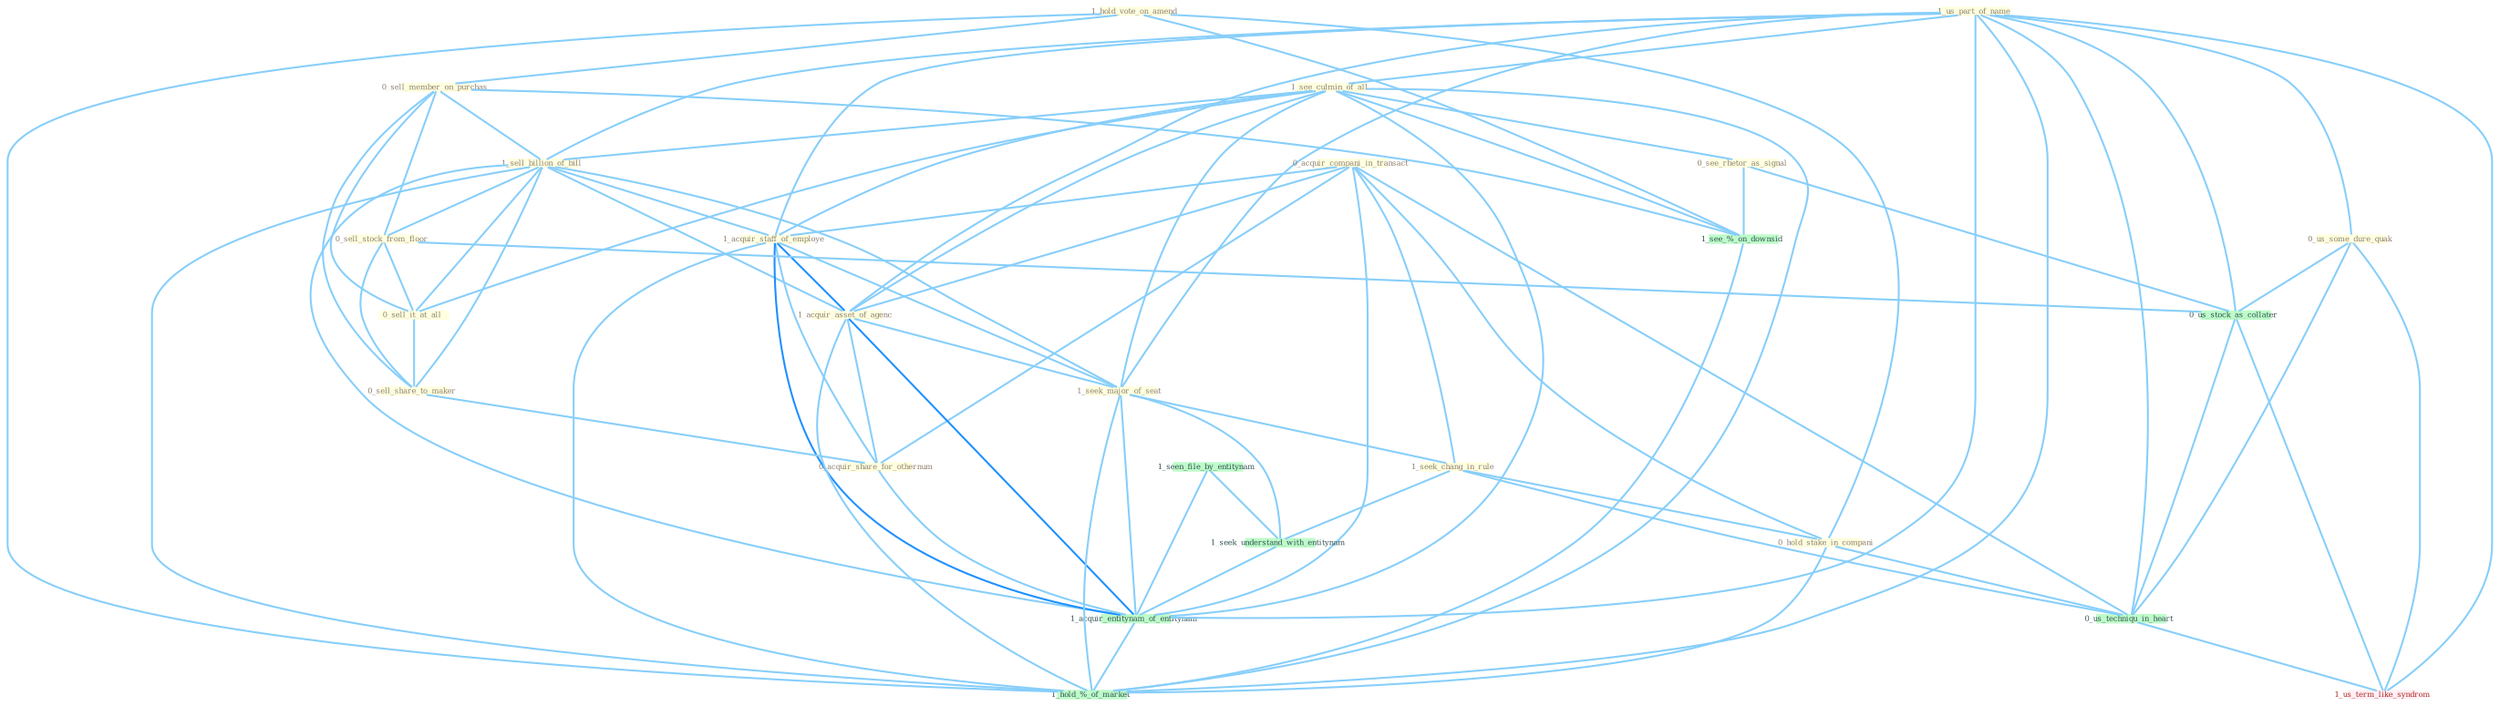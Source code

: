 Graph G{ 
    node
    [shape=polygon,style=filled,width=.5,height=.06,color="#BDFCC9",fixedsize=true,fontsize=4,
    fontcolor="#2f4f4f"];
    {node
    [color="#ffffe0", fontcolor="#8b7d6b"] "1_us_part_of_name " "1_see_culmin_of_all " "1_hold_vote_on_amend " "0_sell_member_on_purchas " "1_sell_billion_of_bill " "0_see_rhetor_as_signal " "0_acquir_compani_in_transact " "0_us_some_dure_quak " "1_acquir_staff_of_employe " "0_sell_stock_from_floor " "0_sell_it_at_all " "0_sell_share_to_maker " "1_acquir_asset_of_agenc " "1_seek_major_of_seat " "1_seek_chang_in_rule " "0_acquir_share_for_othernum " "0_hold_stake_in_compani "}
{node [color="#fff0f5", fontcolor="#b22222"] "1_us_term_like_syndrom "}
edge [color="#B0E2FF"];

	"1_us_part_of_name " -- "1_see_culmin_of_all " [w="1", color="#87cefa" ];
	"1_us_part_of_name " -- "1_sell_billion_of_bill " [w="1", color="#87cefa" ];
	"1_us_part_of_name " -- "0_us_some_dure_quak " [w="1", color="#87cefa" ];
	"1_us_part_of_name " -- "1_acquir_staff_of_employe " [w="1", color="#87cefa" ];
	"1_us_part_of_name " -- "1_acquir_asset_of_agenc " [w="1", color="#87cefa" ];
	"1_us_part_of_name " -- "1_seek_major_of_seat " [w="1", color="#87cefa" ];
	"1_us_part_of_name " -- "0_us_stock_as_collater " [w="1", color="#87cefa" ];
	"1_us_part_of_name " -- "1_acquir_entitynam_of_entitynam " [w="1", color="#87cefa" ];
	"1_us_part_of_name " -- "0_us_techniqu_in_heart " [w="1", color="#87cefa" ];
	"1_us_part_of_name " -- "1_us_term_like_syndrom " [w="1", color="#87cefa" ];
	"1_us_part_of_name " -- "1_hold_%_of_market " [w="1", color="#87cefa" ];
	"1_see_culmin_of_all " -- "1_sell_billion_of_bill " [w="1", color="#87cefa" ];
	"1_see_culmin_of_all " -- "0_see_rhetor_as_signal " [w="1", color="#87cefa" ];
	"1_see_culmin_of_all " -- "1_acquir_staff_of_employe " [w="1", color="#87cefa" ];
	"1_see_culmin_of_all " -- "0_sell_it_at_all " [w="1", color="#87cefa" ];
	"1_see_culmin_of_all " -- "1_acquir_asset_of_agenc " [w="1", color="#87cefa" ];
	"1_see_culmin_of_all " -- "1_seek_major_of_seat " [w="1", color="#87cefa" ];
	"1_see_culmin_of_all " -- "1_acquir_entitynam_of_entitynam " [w="1", color="#87cefa" ];
	"1_see_culmin_of_all " -- "1_see_%_on_downsid " [w="1", color="#87cefa" ];
	"1_see_culmin_of_all " -- "1_hold_%_of_market " [w="1", color="#87cefa" ];
	"1_hold_vote_on_amend " -- "0_sell_member_on_purchas " [w="1", color="#87cefa" ];
	"1_hold_vote_on_amend " -- "0_hold_stake_in_compani " [w="1", color="#87cefa" ];
	"1_hold_vote_on_amend " -- "1_see_%_on_downsid " [w="1", color="#87cefa" ];
	"1_hold_vote_on_amend " -- "1_hold_%_of_market " [w="1", color="#87cefa" ];
	"0_sell_member_on_purchas " -- "1_sell_billion_of_bill " [w="1", color="#87cefa" ];
	"0_sell_member_on_purchas " -- "0_sell_stock_from_floor " [w="1", color="#87cefa" ];
	"0_sell_member_on_purchas " -- "0_sell_it_at_all " [w="1", color="#87cefa" ];
	"0_sell_member_on_purchas " -- "0_sell_share_to_maker " [w="1", color="#87cefa" ];
	"0_sell_member_on_purchas " -- "1_see_%_on_downsid " [w="1", color="#87cefa" ];
	"1_sell_billion_of_bill " -- "1_acquir_staff_of_employe " [w="1", color="#87cefa" ];
	"1_sell_billion_of_bill " -- "0_sell_stock_from_floor " [w="1", color="#87cefa" ];
	"1_sell_billion_of_bill " -- "0_sell_it_at_all " [w="1", color="#87cefa" ];
	"1_sell_billion_of_bill " -- "0_sell_share_to_maker " [w="1", color="#87cefa" ];
	"1_sell_billion_of_bill " -- "1_acquir_asset_of_agenc " [w="1", color="#87cefa" ];
	"1_sell_billion_of_bill " -- "1_seek_major_of_seat " [w="1", color="#87cefa" ];
	"1_sell_billion_of_bill " -- "1_acquir_entitynam_of_entitynam " [w="1", color="#87cefa" ];
	"1_sell_billion_of_bill " -- "1_hold_%_of_market " [w="1", color="#87cefa" ];
	"0_see_rhetor_as_signal " -- "0_us_stock_as_collater " [w="1", color="#87cefa" ];
	"0_see_rhetor_as_signal " -- "1_see_%_on_downsid " [w="1", color="#87cefa" ];
	"0_acquir_compani_in_transact " -- "1_acquir_staff_of_employe " [w="1", color="#87cefa" ];
	"0_acquir_compani_in_transact " -- "1_acquir_asset_of_agenc " [w="1", color="#87cefa" ];
	"0_acquir_compani_in_transact " -- "1_seek_chang_in_rule " [w="1", color="#87cefa" ];
	"0_acquir_compani_in_transact " -- "0_acquir_share_for_othernum " [w="1", color="#87cefa" ];
	"0_acquir_compani_in_transact " -- "0_hold_stake_in_compani " [w="1", color="#87cefa" ];
	"0_acquir_compani_in_transact " -- "1_acquir_entitynam_of_entitynam " [w="1", color="#87cefa" ];
	"0_acquir_compani_in_transact " -- "0_us_techniqu_in_heart " [w="1", color="#87cefa" ];
	"0_us_some_dure_quak " -- "0_us_stock_as_collater " [w="1", color="#87cefa" ];
	"0_us_some_dure_quak " -- "0_us_techniqu_in_heart " [w="1", color="#87cefa" ];
	"0_us_some_dure_quak " -- "1_us_term_like_syndrom " [w="1", color="#87cefa" ];
	"1_acquir_staff_of_employe " -- "1_acquir_asset_of_agenc " [w="2", color="#1e90ff" , len=0.8];
	"1_acquir_staff_of_employe " -- "1_seek_major_of_seat " [w="1", color="#87cefa" ];
	"1_acquir_staff_of_employe " -- "0_acquir_share_for_othernum " [w="1", color="#87cefa" ];
	"1_acquir_staff_of_employe " -- "1_acquir_entitynam_of_entitynam " [w="2", color="#1e90ff" , len=0.8];
	"1_acquir_staff_of_employe " -- "1_hold_%_of_market " [w="1", color="#87cefa" ];
	"0_sell_stock_from_floor " -- "0_sell_it_at_all " [w="1", color="#87cefa" ];
	"0_sell_stock_from_floor " -- "0_sell_share_to_maker " [w="1", color="#87cefa" ];
	"0_sell_stock_from_floor " -- "0_us_stock_as_collater " [w="1", color="#87cefa" ];
	"0_sell_it_at_all " -- "0_sell_share_to_maker " [w="1", color="#87cefa" ];
	"0_sell_share_to_maker " -- "0_acquir_share_for_othernum " [w="1", color="#87cefa" ];
	"1_acquir_asset_of_agenc " -- "1_seek_major_of_seat " [w="1", color="#87cefa" ];
	"1_acquir_asset_of_agenc " -- "0_acquir_share_for_othernum " [w="1", color="#87cefa" ];
	"1_acquir_asset_of_agenc " -- "1_acquir_entitynam_of_entitynam " [w="2", color="#1e90ff" , len=0.8];
	"1_acquir_asset_of_agenc " -- "1_hold_%_of_market " [w="1", color="#87cefa" ];
	"1_seek_major_of_seat " -- "1_seek_chang_in_rule " [w="1", color="#87cefa" ];
	"1_seek_major_of_seat " -- "1_seek_understand_with_entitynam " [w="1", color="#87cefa" ];
	"1_seek_major_of_seat " -- "1_acquir_entitynam_of_entitynam " [w="1", color="#87cefa" ];
	"1_seek_major_of_seat " -- "1_hold_%_of_market " [w="1", color="#87cefa" ];
	"1_seek_chang_in_rule " -- "0_hold_stake_in_compani " [w="1", color="#87cefa" ];
	"1_seek_chang_in_rule " -- "1_seek_understand_with_entitynam " [w="1", color="#87cefa" ];
	"1_seek_chang_in_rule " -- "0_us_techniqu_in_heart " [w="1", color="#87cefa" ];
	"0_acquir_share_for_othernum " -- "1_acquir_entitynam_of_entitynam " [w="1", color="#87cefa" ];
	"0_hold_stake_in_compani " -- "0_us_techniqu_in_heart " [w="1", color="#87cefa" ];
	"0_hold_stake_in_compani " -- "1_hold_%_of_market " [w="1", color="#87cefa" ];
	"1_seen_file_by_entitynam " -- "1_seek_understand_with_entitynam " [w="1", color="#87cefa" ];
	"1_seen_file_by_entitynam " -- "1_acquir_entitynam_of_entitynam " [w="1", color="#87cefa" ];
	"0_us_stock_as_collater " -- "0_us_techniqu_in_heart " [w="1", color="#87cefa" ];
	"0_us_stock_as_collater " -- "1_us_term_like_syndrom " [w="1", color="#87cefa" ];
	"1_seek_understand_with_entitynam " -- "1_acquir_entitynam_of_entitynam " [w="1", color="#87cefa" ];
	"1_acquir_entitynam_of_entitynam " -- "1_hold_%_of_market " [w="1", color="#87cefa" ];
	"0_us_techniqu_in_heart " -- "1_us_term_like_syndrom " [w="1", color="#87cefa" ];
	"1_see_%_on_downsid " -- "1_hold_%_of_market " [w="1", color="#87cefa" ];
}